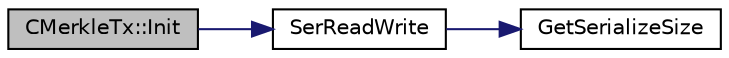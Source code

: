 digraph "CMerkleTx::Init"
{
  edge [fontname="Helvetica",fontsize="10",labelfontname="Helvetica",labelfontsize="10"];
  node [fontname="Helvetica",fontsize="10",shape=record];
  rankdir="LR";
  Node159 [label="CMerkleTx::Init",height=0.2,width=0.4,color="black", fillcolor="grey75", style="filled", fontcolor="black"];
  Node159 -> Node160 [color="midnightblue",fontsize="10",style="solid",fontname="Helvetica"];
  Node160 [label="SerReadWrite",height=0.2,width=0.4,color="black", fillcolor="white", style="filled",URL="$df/d9d/serialize_8h.html#a9cd643cfa4ca2da679b6f9843bf319aa"];
  Node160 -> Node161 [color="midnightblue",fontsize="10",style="solid",fontname="Helvetica"];
  Node161 [label="GetSerializeSize",height=0.2,width=0.4,color="black", fillcolor="white", style="filled",URL="$df/d9d/serialize_8h.html#a48239e478ae730373d1984fe304ca025"];
}
